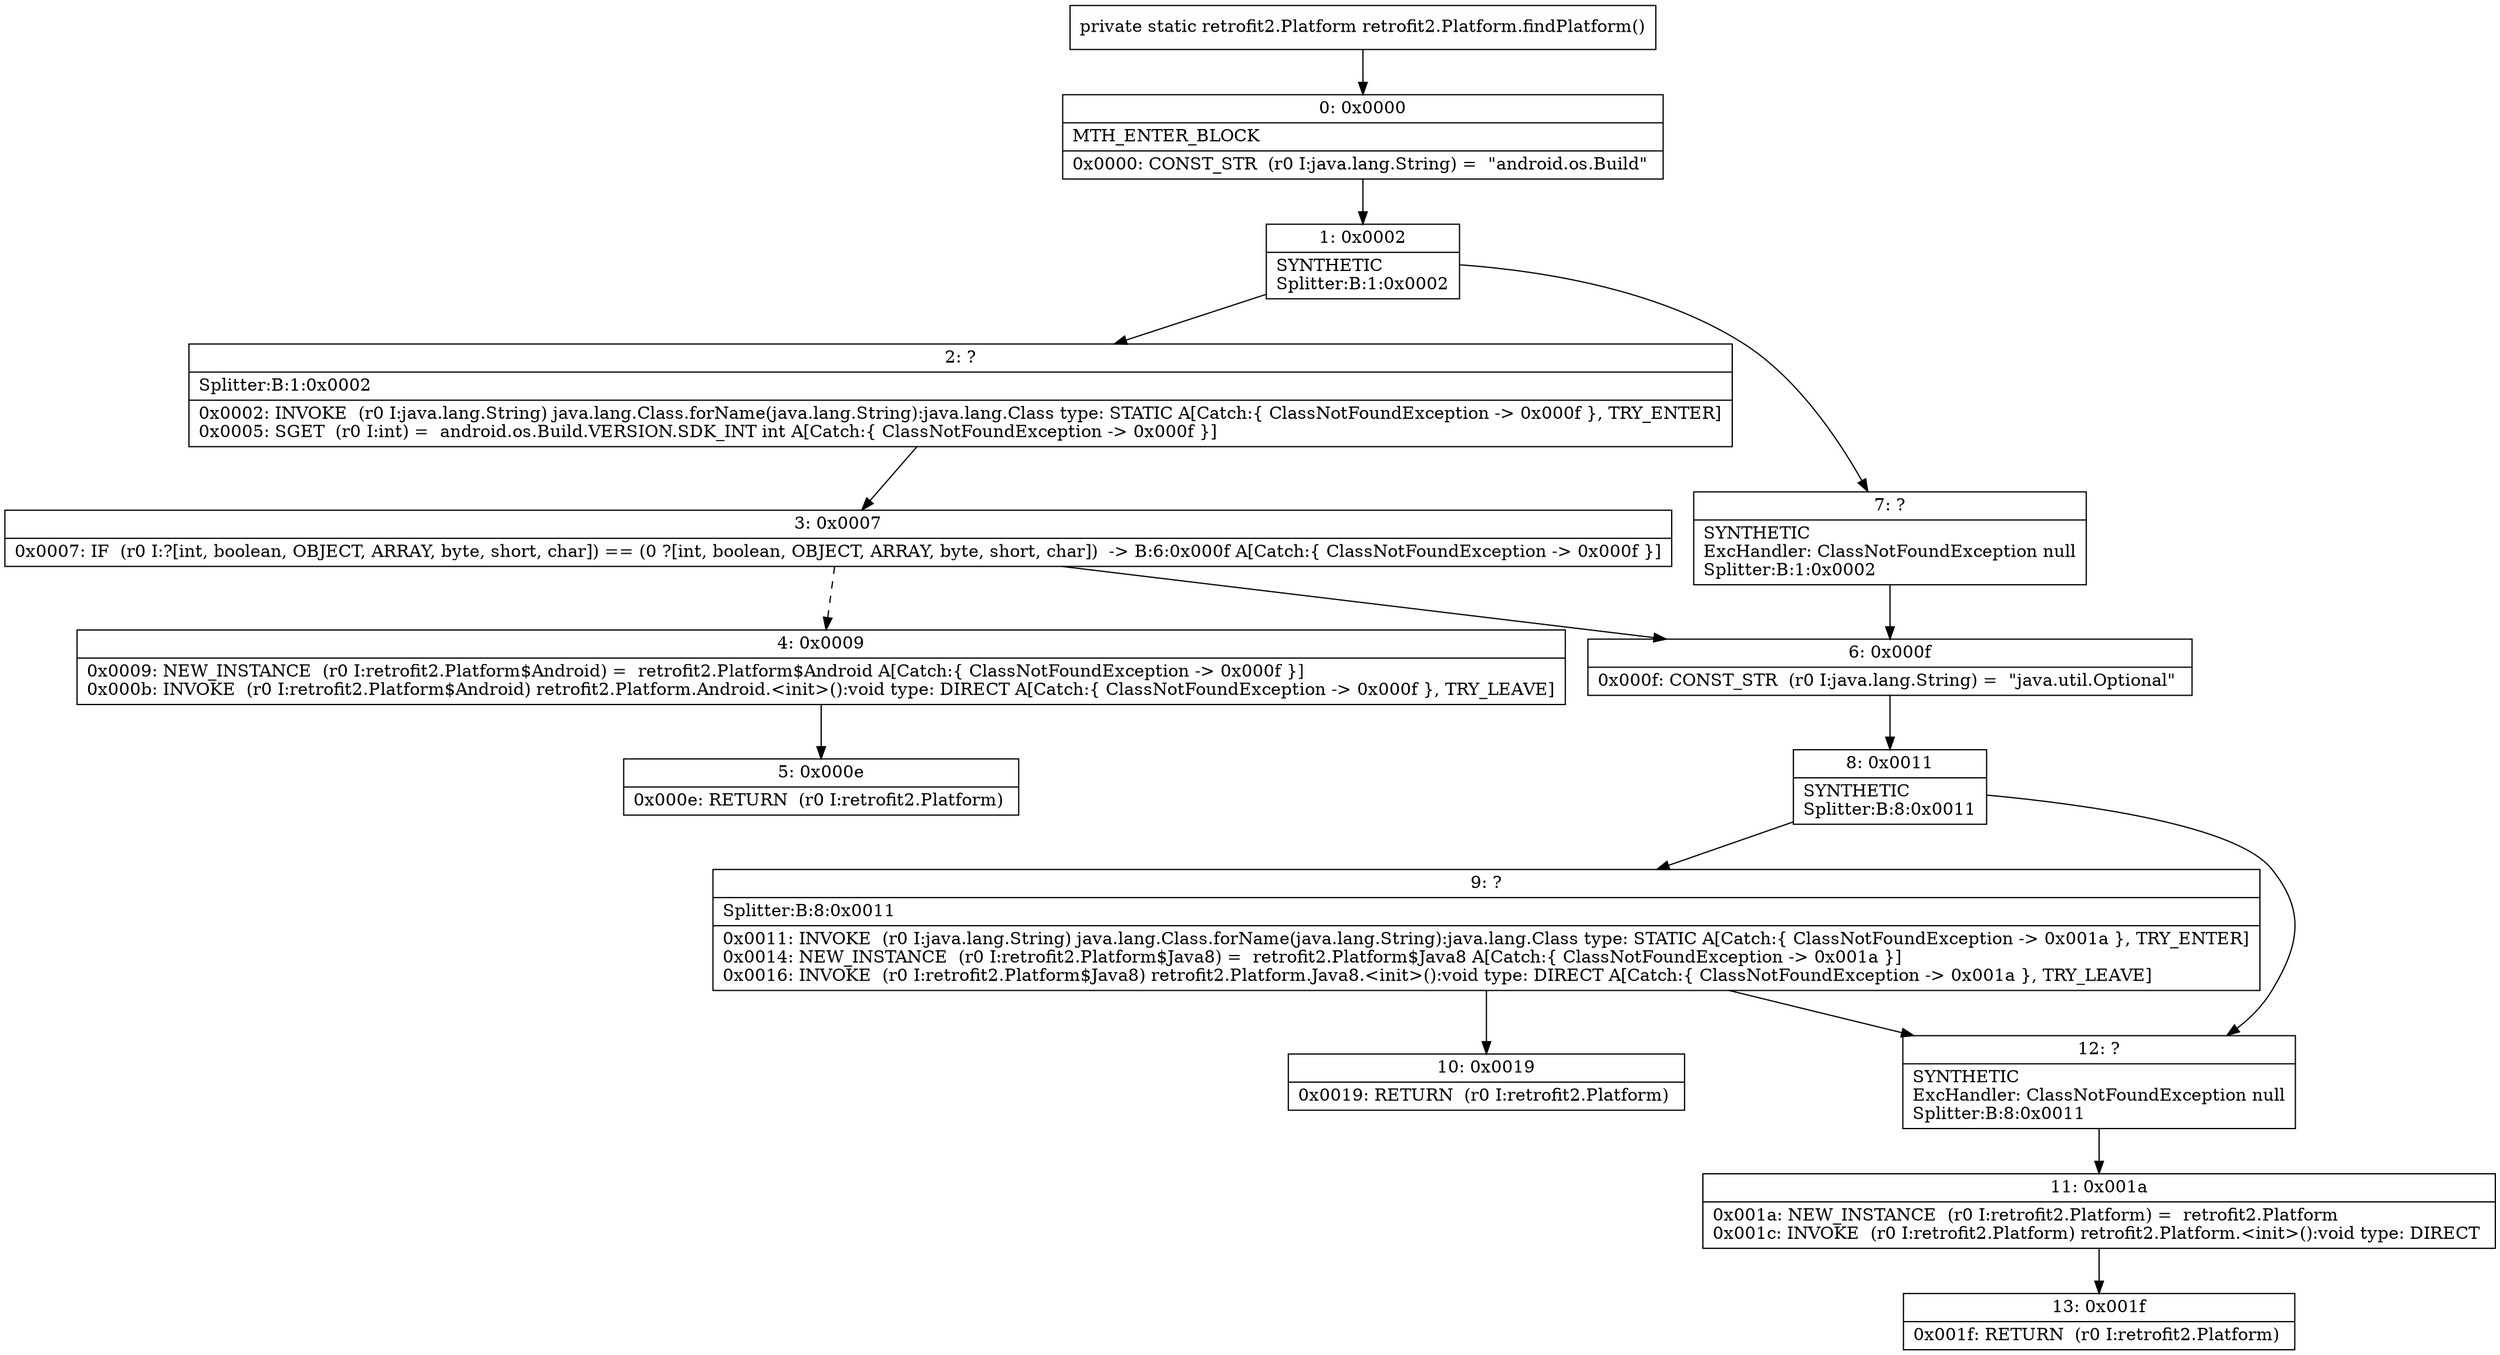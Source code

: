 digraph "CFG forretrofit2.Platform.findPlatform()Lretrofit2\/Platform;" {
Node_0 [shape=record,label="{0\:\ 0x0000|MTH_ENTER_BLOCK\l|0x0000: CONST_STR  (r0 I:java.lang.String) =  \"android.os.Build\" \l}"];
Node_1 [shape=record,label="{1\:\ 0x0002|SYNTHETIC\lSplitter:B:1:0x0002\l}"];
Node_2 [shape=record,label="{2\:\ ?|Splitter:B:1:0x0002\l|0x0002: INVOKE  (r0 I:java.lang.String) java.lang.Class.forName(java.lang.String):java.lang.Class type: STATIC A[Catch:\{ ClassNotFoundException \-\> 0x000f \}, TRY_ENTER]\l0x0005: SGET  (r0 I:int) =  android.os.Build.VERSION.SDK_INT int A[Catch:\{ ClassNotFoundException \-\> 0x000f \}]\l}"];
Node_3 [shape=record,label="{3\:\ 0x0007|0x0007: IF  (r0 I:?[int, boolean, OBJECT, ARRAY, byte, short, char]) == (0 ?[int, boolean, OBJECT, ARRAY, byte, short, char])  \-\> B:6:0x000f A[Catch:\{ ClassNotFoundException \-\> 0x000f \}]\l}"];
Node_4 [shape=record,label="{4\:\ 0x0009|0x0009: NEW_INSTANCE  (r0 I:retrofit2.Platform$Android) =  retrofit2.Platform$Android A[Catch:\{ ClassNotFoundException \-\> 0x000f \}]\l0x000b: INVOKE  (r0 I:retrofit2.Platform$Android) retrofit2.Platform.Android.\<init\>():void type: DIRECT A[Catch:\{ ClassNotFoundException \-\> 0x000f \}, TRY_LEAVE]\l}"];
Node_5 [shape=record,label="{5\:\ 0x000e|0x000e: RETURN  (r0 I:retrofit2.Platform) \l}"];
Node_6 [shape=record,label="{6\:\ 0x000f|0x000f: CONST_STR  (r0 I:java.lang.String) =  \"java.util.Optional\" \l}"];
Node_7 [shape=record,label="{7\:\ ?|SYNTHETIC\lExcHandler: ClassNotFoundException null\lSplitter:B:1:0x0002\l}"];
Node_8 [shape=record,label="{8\:\ 0x0011|SYNTHETIC\lSplitter:B:8:0x0011\l}"];
Node_9 [shape=record,label="{9\:\ ?|Splitter:B:8:0x0011\l|0x0011: INVOKE  (r0 I:java.lang.String) java.lang.Class.forName(java.lang.String):java.lang.Class type: STATIC A[Catch:\{ ClassNotFoundException \-\> 0x001a \}, TRY_ENTER]\l0x0014: NEW_INSTANCE  (r0 I:retrofit2.Platform$Java8) =  retrofit2.Platform$Java8 A[Catch:\{ ClassNotFoundException \-\> 0x001a \}]\l0x0016: INVOKE  (r0 I:retrofit2.Platform$Java8) retrofit2.Platform.Java8.\<init\>():void type: DIRECT A[Catch:\{ ClassNotFoundException \-\> 0x001a \}, TRY_LEAVE]\l}"];
Node_10 [shape=record,label="{10\:\ 0x0019|0x0019: RETURN  (r0 I:retrofit2.Platform) \l}"];
Node_11 [shape=record,label="{11\:\ 0x001a|0x001a: NEW_INSTANCE  (r0 I:retrofit2.Platform) =  retrofit2.Platform \l0x001c: INVOKE  (r0 I:retrofit2.Platform) retrofit2.Platform.\<init\>():void type: DIRECT \l}"];
Node_12 [shape=record,label="{12\:\ ?|SYNTHETIC\lExcHandler: ClassNotFoundException null\lSplitter:B:8:0x0011\l}"];
Node_13 [shape=record,label="{13\:\ 0x001f|0x001f: RETURN  (r0 I:retrofit2.Platform) \l}"];
MethodNode[shape=record,label="{private static retrofit2.Platform retrofit2.Platform.findPlatform() }"];
MethodNode -> Node_0;
Node_0 -> Node_1;
Node_1 -> Node_2;
Node_1 -> Node_7;
Node_2 -> Node_3;
Node_3 -> Node_4[style=dashed];
Node_3 -> Node_6;
Node_4 -> Node_5;
Node_6 -> Node_8;
Node_7 -> Node_6;
Node_8 -> Node_9;
Node_8 -> Node_12;
Node_9 -> Node_10;
Node_9 -> Node_12;
Node_11 -> Node_13;
Node_12 -> Node_11;
}

